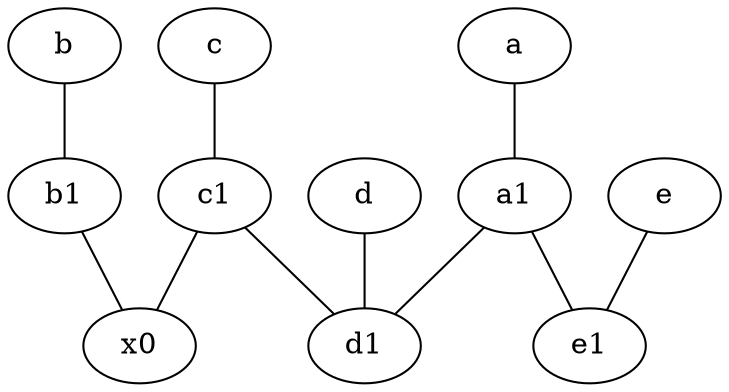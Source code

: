 graph {
	node [labelfontsize=50]
	x0 [labelfontsize=50]
	d1 [labelfontsize=50 pos="3,5!"]
	a1 [labelfontsize=50 pos="8,3!"]
	b1 [labelfontsize=50 pos="9,4!"]
	c1 [labelfontsize=50 pos="4.5,3!"]
	e1 [labelfontsize=50 pos="7,7!"]
	b [labelfontsize=50 pos="10,4!"]
	d [labelfontsize=50 pos="2,5!"]
	c [labelfontsize=50 pos="4.5,2!"]
	a [labelfontsize=50 pos="8,2!"]
	e [labelfontsize=50 pos="7,9!"]
	d -- d1
	a1 -- e1
	a1 -- d1
	c -- c1
	a -- a1
	b -- b1
	c1 -- x0
	c1 -- d1
	b1 -- x0
	e -- e1
}
